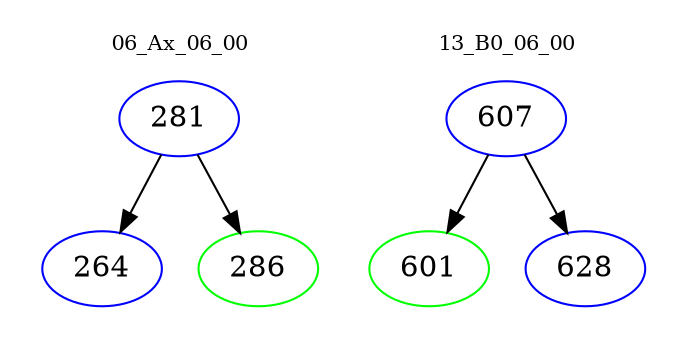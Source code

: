 digraph{
subgraph cluster_0 {
color = white
label = "06_Ax_06_00";
fontsize=10;
T0_281 [label="281", color="blue"]
T0_281 -> T0_264 [color="black"]
T0_264 [label="264", color="blue"]
T0_281 -> T0_286 [color="black"]
T0_286 [label="286", color="green"]
}
subgraph cluster_1 {
color = white
label = "13_B0_06_00";
fontsize=10;
T1_607 [label="607", color="blue"]
T1_607 -> T1_601 [color="black"]
T1_601 [label="601", color="green"]
T1_607 -> T1_628 [color="black"]
T1_628 [label="628", color="blue"]
}
}
